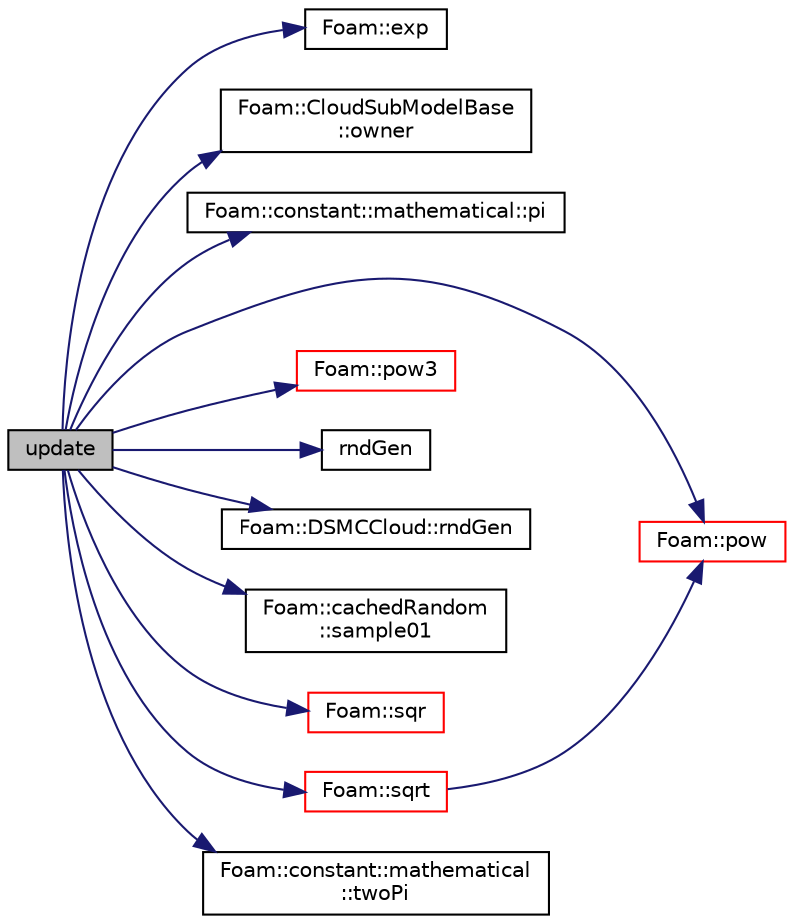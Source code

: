 digraph "update"
{
  bgcolor="transparent";
  edge [fontname="Helvetica",fontsize="10",labelfontname="Helvetica",labelfontsize="10"];
  node [fontname="Helvetica",fontsize="10",shape=record];
  rankdir="LR";
  Node1 [label="update",height=0.2,width=0.4,color="black", fillcolor="grey75", style="filled", fontcolor="black"];
  Node1 -> Node2 [color="midnightblue",fontsize="10",style="solid",fontname="Helvetica"];
  Node2 [label="Foam::exp",height=0.2,width=0.4,color="black",URL="$a10974.html#a12bca6c677fcf0977532179c3cb9bb89"];
  Node1 -> Node3 [color="midnightblue",fontsize="10",style="solid",fontname="Helvetica"];
  Node3 [label="Foam::CloudSubModelBase\l::owner",height=0.2,width=0.4,color="black",URL="$a00286.html#a6335ee485deb9e618ac66a9dc32a7a76",tooltip="Return const access to the owner cloud. "];
  Node1 -> Node4 [color="midnightblue",fontsize="10",style="solid",fontname="Helvetica"];
  Node4 [label="Foam::constant::mathematical::pi",height=0.2,width=0.4,color="black",URL="$a10986.html#a731b8788a4c01586c35266c7ca4fed04"];
  Node1 -> Node5 [color="midnightblue",fontsize="10",style="solid",fontname="Helvetica"];
  Node5 [label="Foam::pow",height=0.2,width=0.4,color="red",URL="$a10974.html#a7500c8e9d27a442adc75e287de074c7c"];
  Node1 -> Node6 [color="midnightblue",fontsize="10",style="solid",fontname="Helvetica"];
  Node6 [label="Foam::pow3",height=0.2,width=0.4,color="red",URL="$a10974.html#a2e8f5d970ee4fb466536c3c46bae91fe"];
  Node1 -> Node7 [color="midnightblue",fontsize="10",style="solid",fontname="Helvetica"];
  Node7 [label="rndGen",height=0.2,width=0.4,color="black",URL="$a04528.html#a5131998e20f3c5a8bd03cf9b48cc76c7"];
  Node1 -> Node8 [color="midnightblue",fontsize="10",style="solid",fontname="Helvetica"];
  Node8 [label="Foam::DSMCCloud::rndGen",height=0.2,width=0.4,color="black",URL="$a00589.html#a15ae97dd2d17573e849ec14c8ff64df3",tooltip="Return refernce to the random object. "];
  Node1 -> Node9 [color="midnightblue",fontsize="10",style="solid",fontname="Helvetica"];
  Node9 [label="Foam::cachedRandom\l::sample01",height=0.2,width=0.4,color="black",URL="$a00189.html#a69e8ec3910ef84b36df7af5b8e692c0a",tooltip="Return a sample whose components lie in the range 0-1. "];
  Node1 -> Node10 [color="midnightblue",fontsize="10",style="solid",fontname="Helvetica"];
  Node10 [label="Foam::sqr",height=0.2,width=0.4,color="red",URL="$a10974.html#a277dc11c581d53826ab5090b08f3b17b"];
  Node1 -> Node11 [color="midnightblue",fontsize="10",style="solid",fontname="Helvetica"];
  Node11 [label="Foam::sqrt",height=0.2,width=0.4,color="red",URL="$a10974.html#a8616bd62eebf2342a80222fecb1bda71"];
  Node11 -> Node5 [color="midnightblue",fontsize="10",style="solid",fontname="Helvetica"];
  Node1 -> Node12 [color="midnightblue",fontsize="10",style="solid",fontname="Helvetica"];
  Node12 [label="Foam::constant::mathematical\l::twoPi",height=0.2,width=0.4,color="black",URL="$a10986.html#a7574b446d33e802339e1708574670c00"];
}
